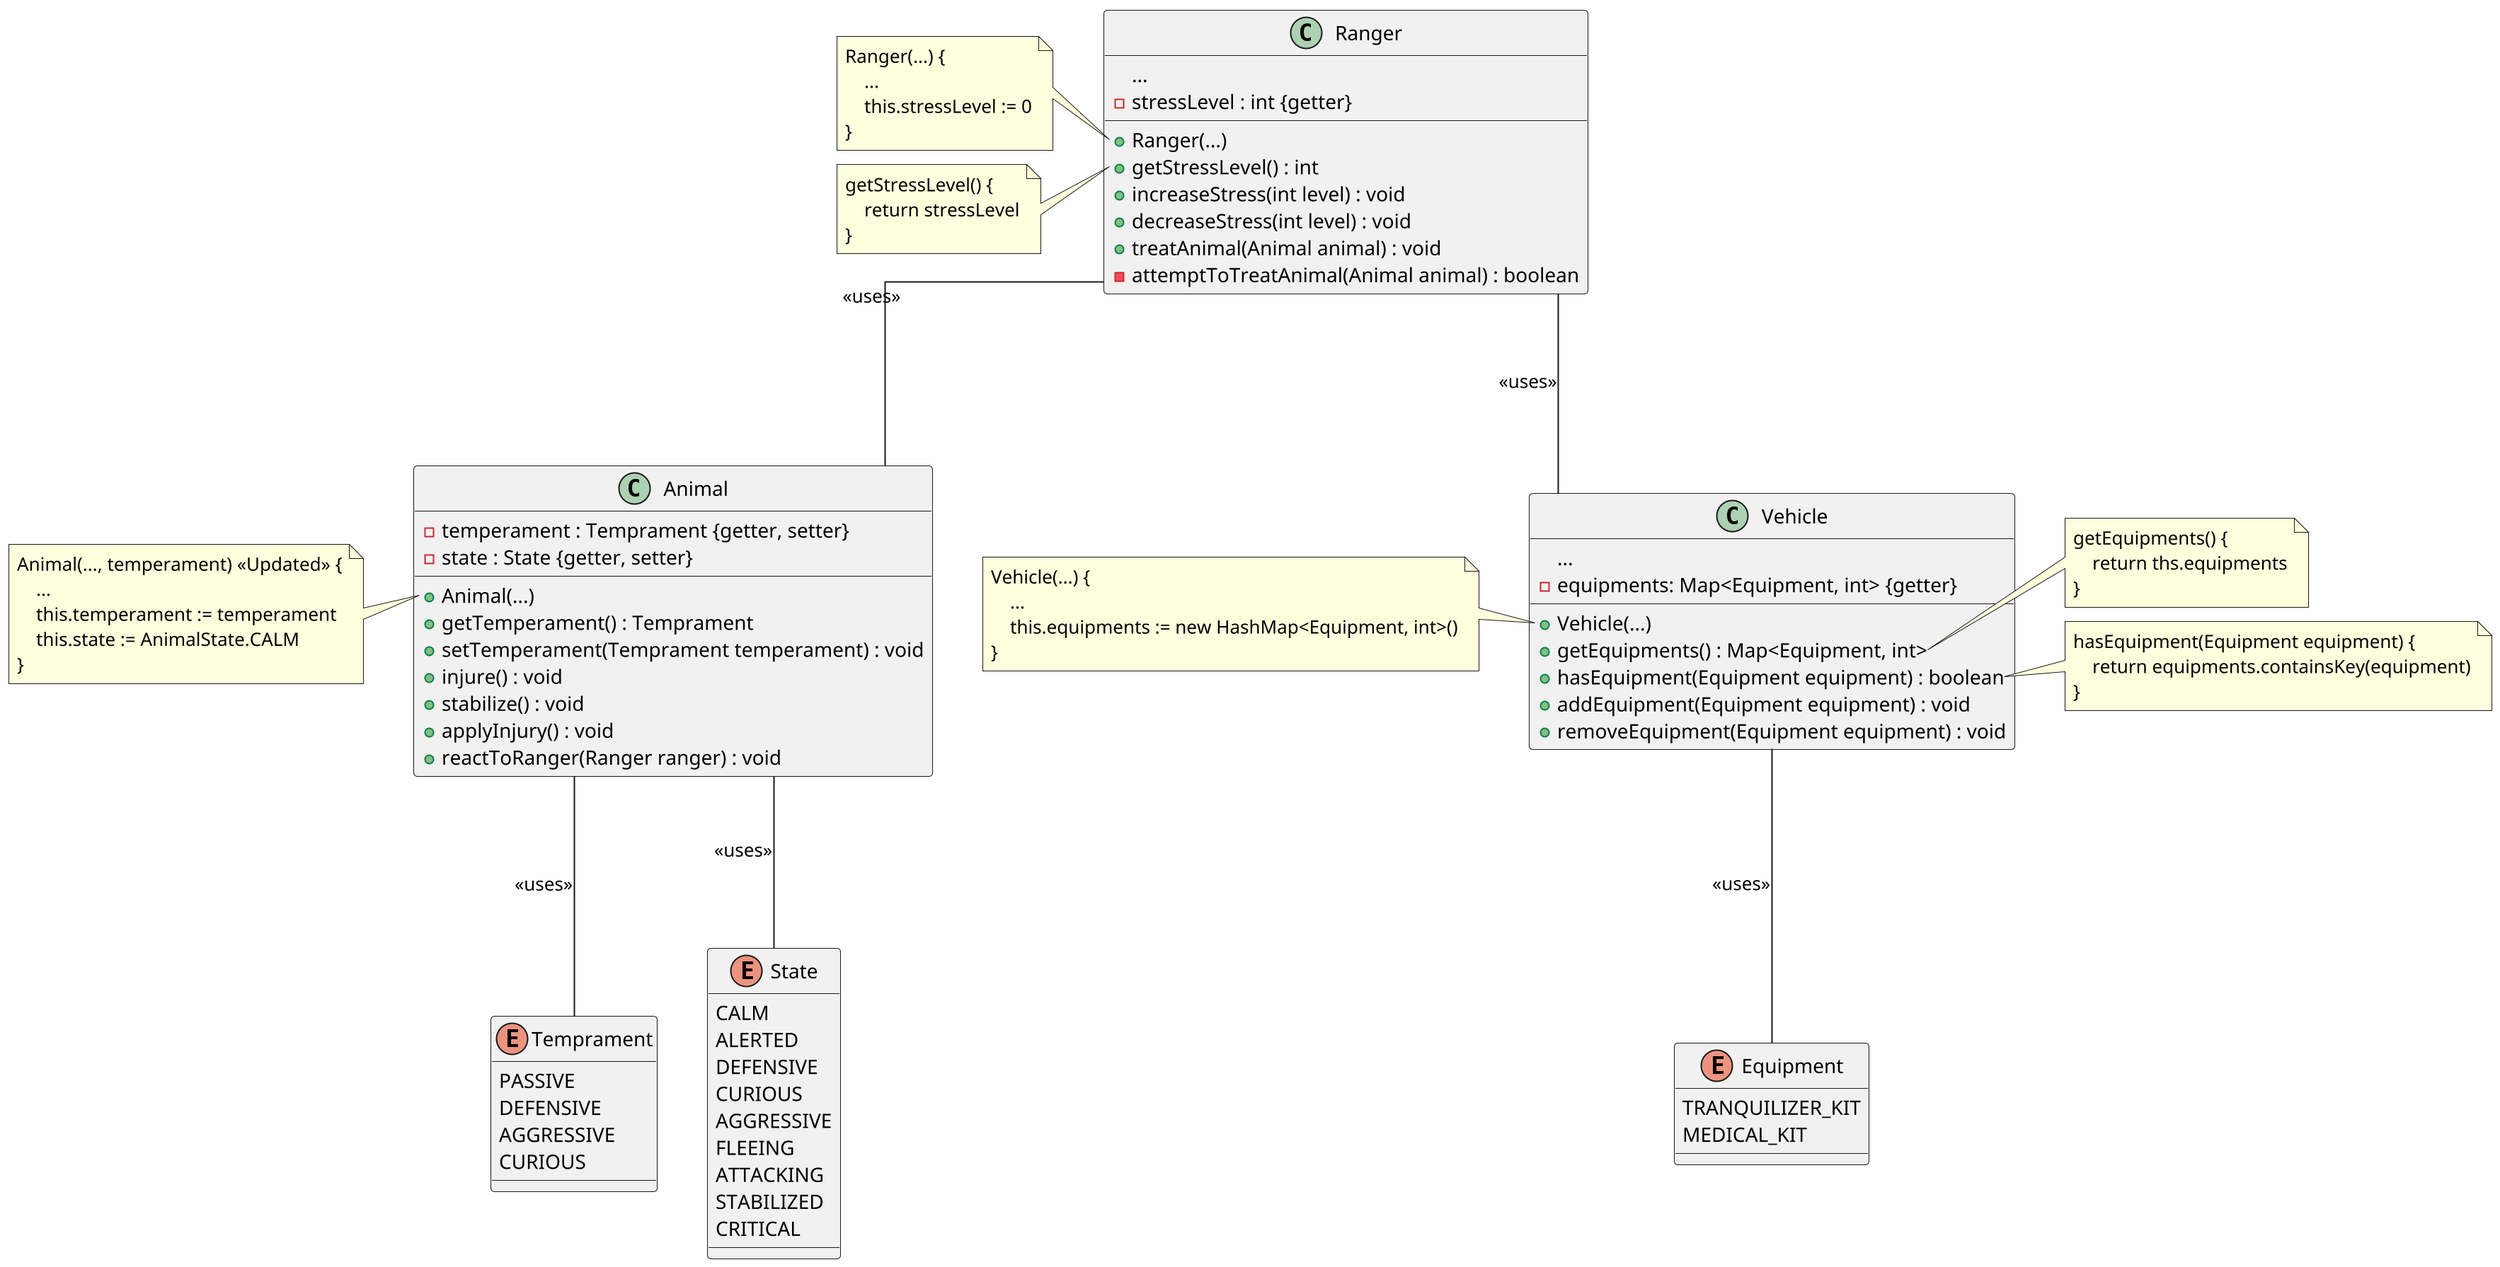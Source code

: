 @startuml Class Diagram 1
scale 2

skinparam linetype ortho

class Ranger {
    ...
    -stressLevel : int {getter}

    +Ranger(...)
    +getStressLevel() : int
    +increaseStress(int level) : void
    +decreaseStress(int level) : void
    +treatAnimal(Animal animal) : void
    -attemptToTreatAnimal(Animal animal) : boolean
}

note left of Ranger::Ranger
    Ranger(...) {
        ...
        this.stressLevel := 0
    }
end note

note left of Ranger::getStressLevel
    getStressLevel() {
        return stressLevel
    }
end note

note right of Ranger::increaseStressLevel
    increaseStressLevel(int level) {
        stressLevel += level
    }
end note

note right of Ranger::decreaseStressLevel
    decreaseStressLevel(int level) {
        stressLevel -= level
    }
end note

enum Temprament {
    PASSIVE
    DEFENSIVE
    AGGRESSIVE
    CURIOUS
}

enum State {
    CALM
    ALERTED
    DEFENSIVE
    CURIOUS
    AGGRESSIVE
    FLEEING
    ATTACKING
    STABILIZED
    CRITICAL
}

class Animal {
    -temperament : Temprament {getter, setter}
    -state : State {getter, setter}

    +Animal(...)
    +getTemperament() : Temprament
    +setTemperament(Temprament temperament) : void
    +injure() : void
    +stabilize() : void
    +applyInjury() : void
    +reactToRanger(Ranger ranger) : void
}

note left of Animal::Animal
    Animal(..., temperament) <<Updated>> {
        ...
        this.temperament := temperament
        this.state := AnimalState.CALM
    }
end note

enum Equipment {
    TRANQUILIZER_KIT
    MEDICAL_KIT
}

class Vehicle {
    ...
    -equipments: Map<Equipment, int> {getter}

    +Vehicle(...)
    +getEquipments() : Map<Equipment, int>
    +hasEquipment(Equipment equipment) : boolean
    +addEquipment(Equipment equipment) : void
    +removeEquipment(Equipment equipment) : void
}

note left of Vehicle::Vehicle
    Vehicle(...) {
        ...
        this.equipments := new HashMap<Equipment, int>()
    }
end note

note right of Vehicle::getEquipments
    getEquipments() {
        return ths.equipments
    }
end note

note right of Vehicle::hasEquipment
    hasEquipment(Equipment equipment) {
        return equipments.containsKey(equipment)
    }
end note

Animal --- Temprament : <<uses>>
Animal --- State : <<uses>>

Vehicle --- Equipment : <<uses>>
Ranger --- Vehicle : <<uses>>
Ranger --- Animal : <<uses>>

@enduml